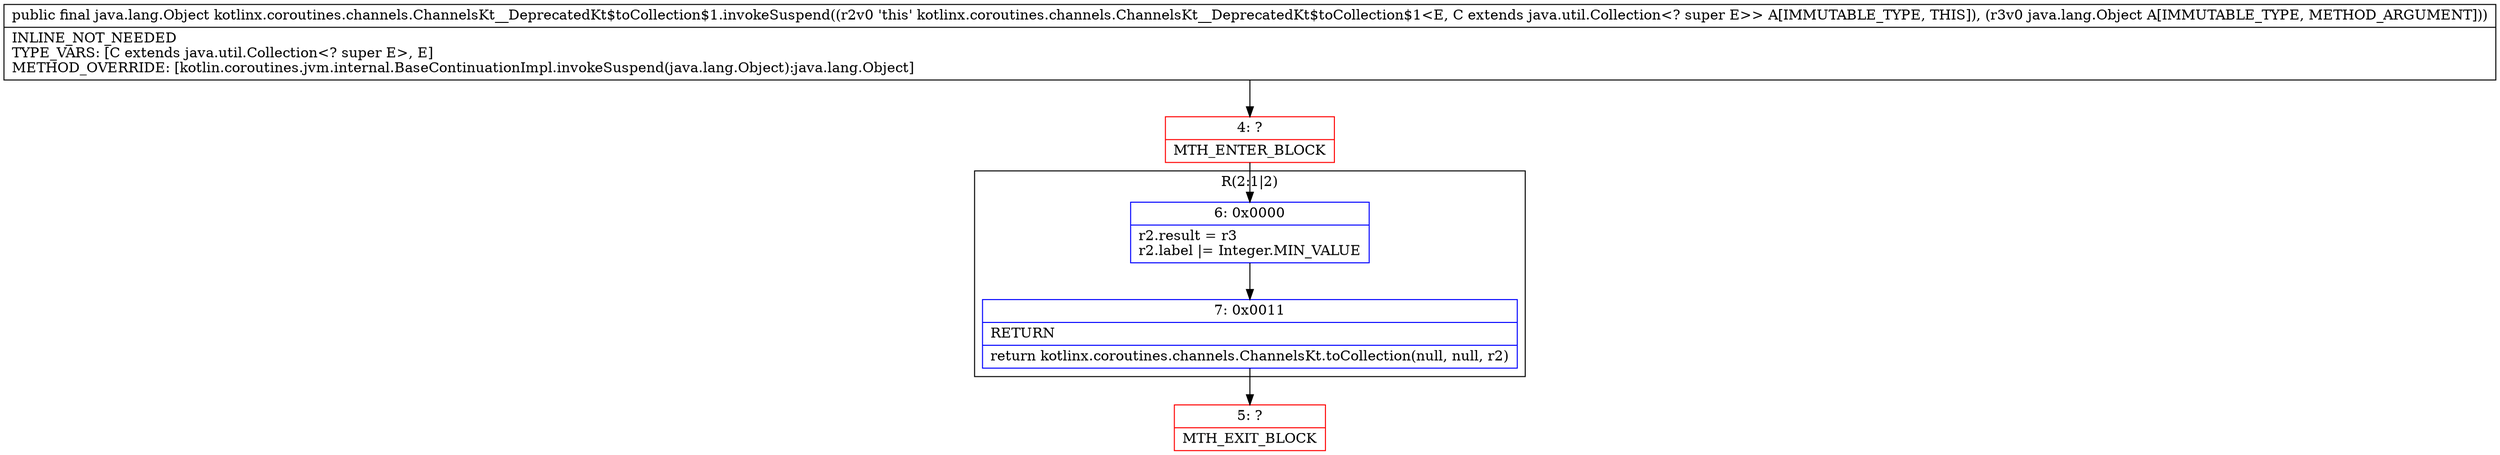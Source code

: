 digraph "CFG forkotlinx.coroutines.channels.ChannelsKt__DeprecatedKt$toCollection$1.invokeSuspend(Ljava\/lang\/Object;)Ljava\/lang\/Object;" {
subgraph cluster_Region_1627998043 {
label = "R(2:1|2)";
node [shape=record,color=blue];
Node_6 [shape=record,label="{6\:\ 0x0000|r2.result = r3\lr2.label \|= Integer.MIN_VALUE\l}"];
Node_7 [shape=record,label="{7\:\ 0x0011|RETURN\l|return kotlinx.coroutines.channels.ChannelsKt.toCollection(null, null, r2)\l}"];
}
Node_4 [shape=record,color=red,label="{4\:\ ?|MTH_ENTER_BLOCK\l}"];
Node_5 [shape=record,color=red,label="{5\:\ ?|MTH_EXIT_BLOCK\l}"];
MethodNode[shape=record,label="{public final java.lang.Object kotlinx.coroutines.channels.ChannelsKt__DeprecatedKt$toCollection$1.invokeSuspend((r2v0 'this' kotlinx.coroutines.channels.ChannelsKt__DeprecatedKt$toCollection$1\<E, C extends java.util.Collection\<? super E\>\> A[IMMUTABLE_TYPE, THIS]), (r3v0 java.lang.Object A[IMMUTABLE_TYPE, METHOD_ARGUMENT]))  | INLINE_NOT_NEEDED\lTYPE_VARS: [C extends java.util.Collection\<? super E\>, E]\lMETHOD_OVERRIDE: [kotlin.coroutines.jvm.internal.BaseContinuationImpl.invokeSuspend(java.lang.Object):java.lang.Object]\l}"];
MethodNode -> Node_4;Node_6 -> Node_7;
Node_7 -> Node_5;
Node_4 -> Node_6;
}

